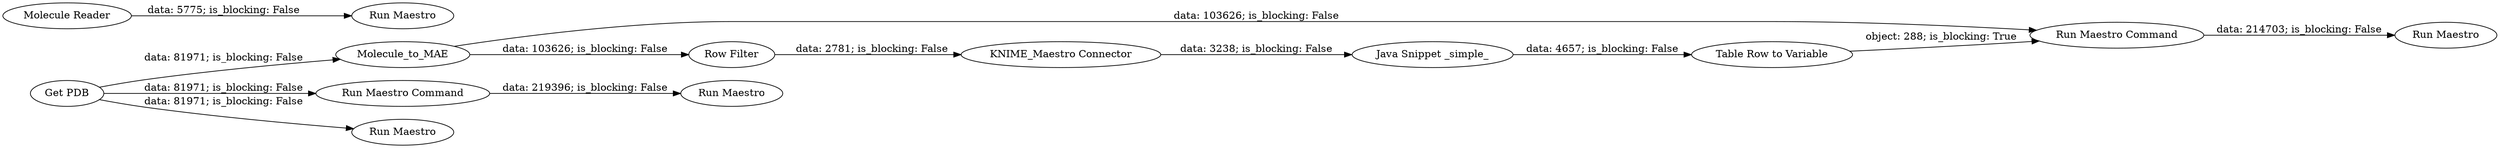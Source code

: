 digraph {
	"2642039426706690976_9764" [label="Run Maestro Command"]
	"2642039426706690976_9763" [label=Molecule_to_MAE]
	"2642039426706690976_9837" [label="Get PDB"]
	"2642039426706690976_5" [label="Molecule Reader"]
	"2642039426706690976_8349" [label="Row Filter"]
	"2642039426706690976_9834" [label="Run Maestro Command"]
	"2642039426706690976_9836" [label="Run Maestro"]
	"2642039426706690976_8353" [label="Table Row to Variable"]
	"2642039426706690976_8351" [label="Run Maestro"]
	"2642039426706690976_9833" [label="Run Maestro"]
	"2642039426706690976_8348" [label="KNIME_Maestro Connector"]
	"2642039426706690976_9765" [label="Java Snippet _simple_"]
	"2642039426706690976_1" [label="Run Maestro"]
	"2642039426706690976_8349" -> "2642039426706690976_8348" [label="data: 2781; is_blocking: False"]
	"2642039426706690976_8353" -> "2642039426706690976_9764" [label="object: 288; is_blocking: True"]
	"2642039426706690976_9764" -> "2642039426706690976_8351" [label="data: 214703; is_blocking: False"]
	"2642039426706690976_5" -> "2642039426706690976_1" [label="data: 5775; is_blocking: False"]
	"2642039426706690976_9837" -> "2642039426706690976_9834" [label="data: 81971; is_blocking: False"]
	"2642039426706690976_9763" -> "2642039426706690976_9764" [label="data: 103626; is_blocking: False"]
	"2642039426706690976_9834" -> "2642039426706690976_9836" [label="data: 219396; is_blocking: False"]
	"2642039426706690976_8348" -> "2642039426706690976_9765" [label="data: 3238; is_blocking: False"]
	"2642039426706690976_9837" -> "2642039426706690976_9763" [label="data: 81971; is_blocking: False"]
	"2642039426706690976_9763" -> "2642039426706690976_8349" [label="data: 103626; is_blocking: False"]
	"2642039426706690976_9765" -> "2642039426706690976_8353" [label="data: 4657; is_blocking: False"]
	"2642039426706690976_9837" -> "2642039426706690976_9833" [label="data: 81971; is_blocking: False"]
	rankdir=LR
}
